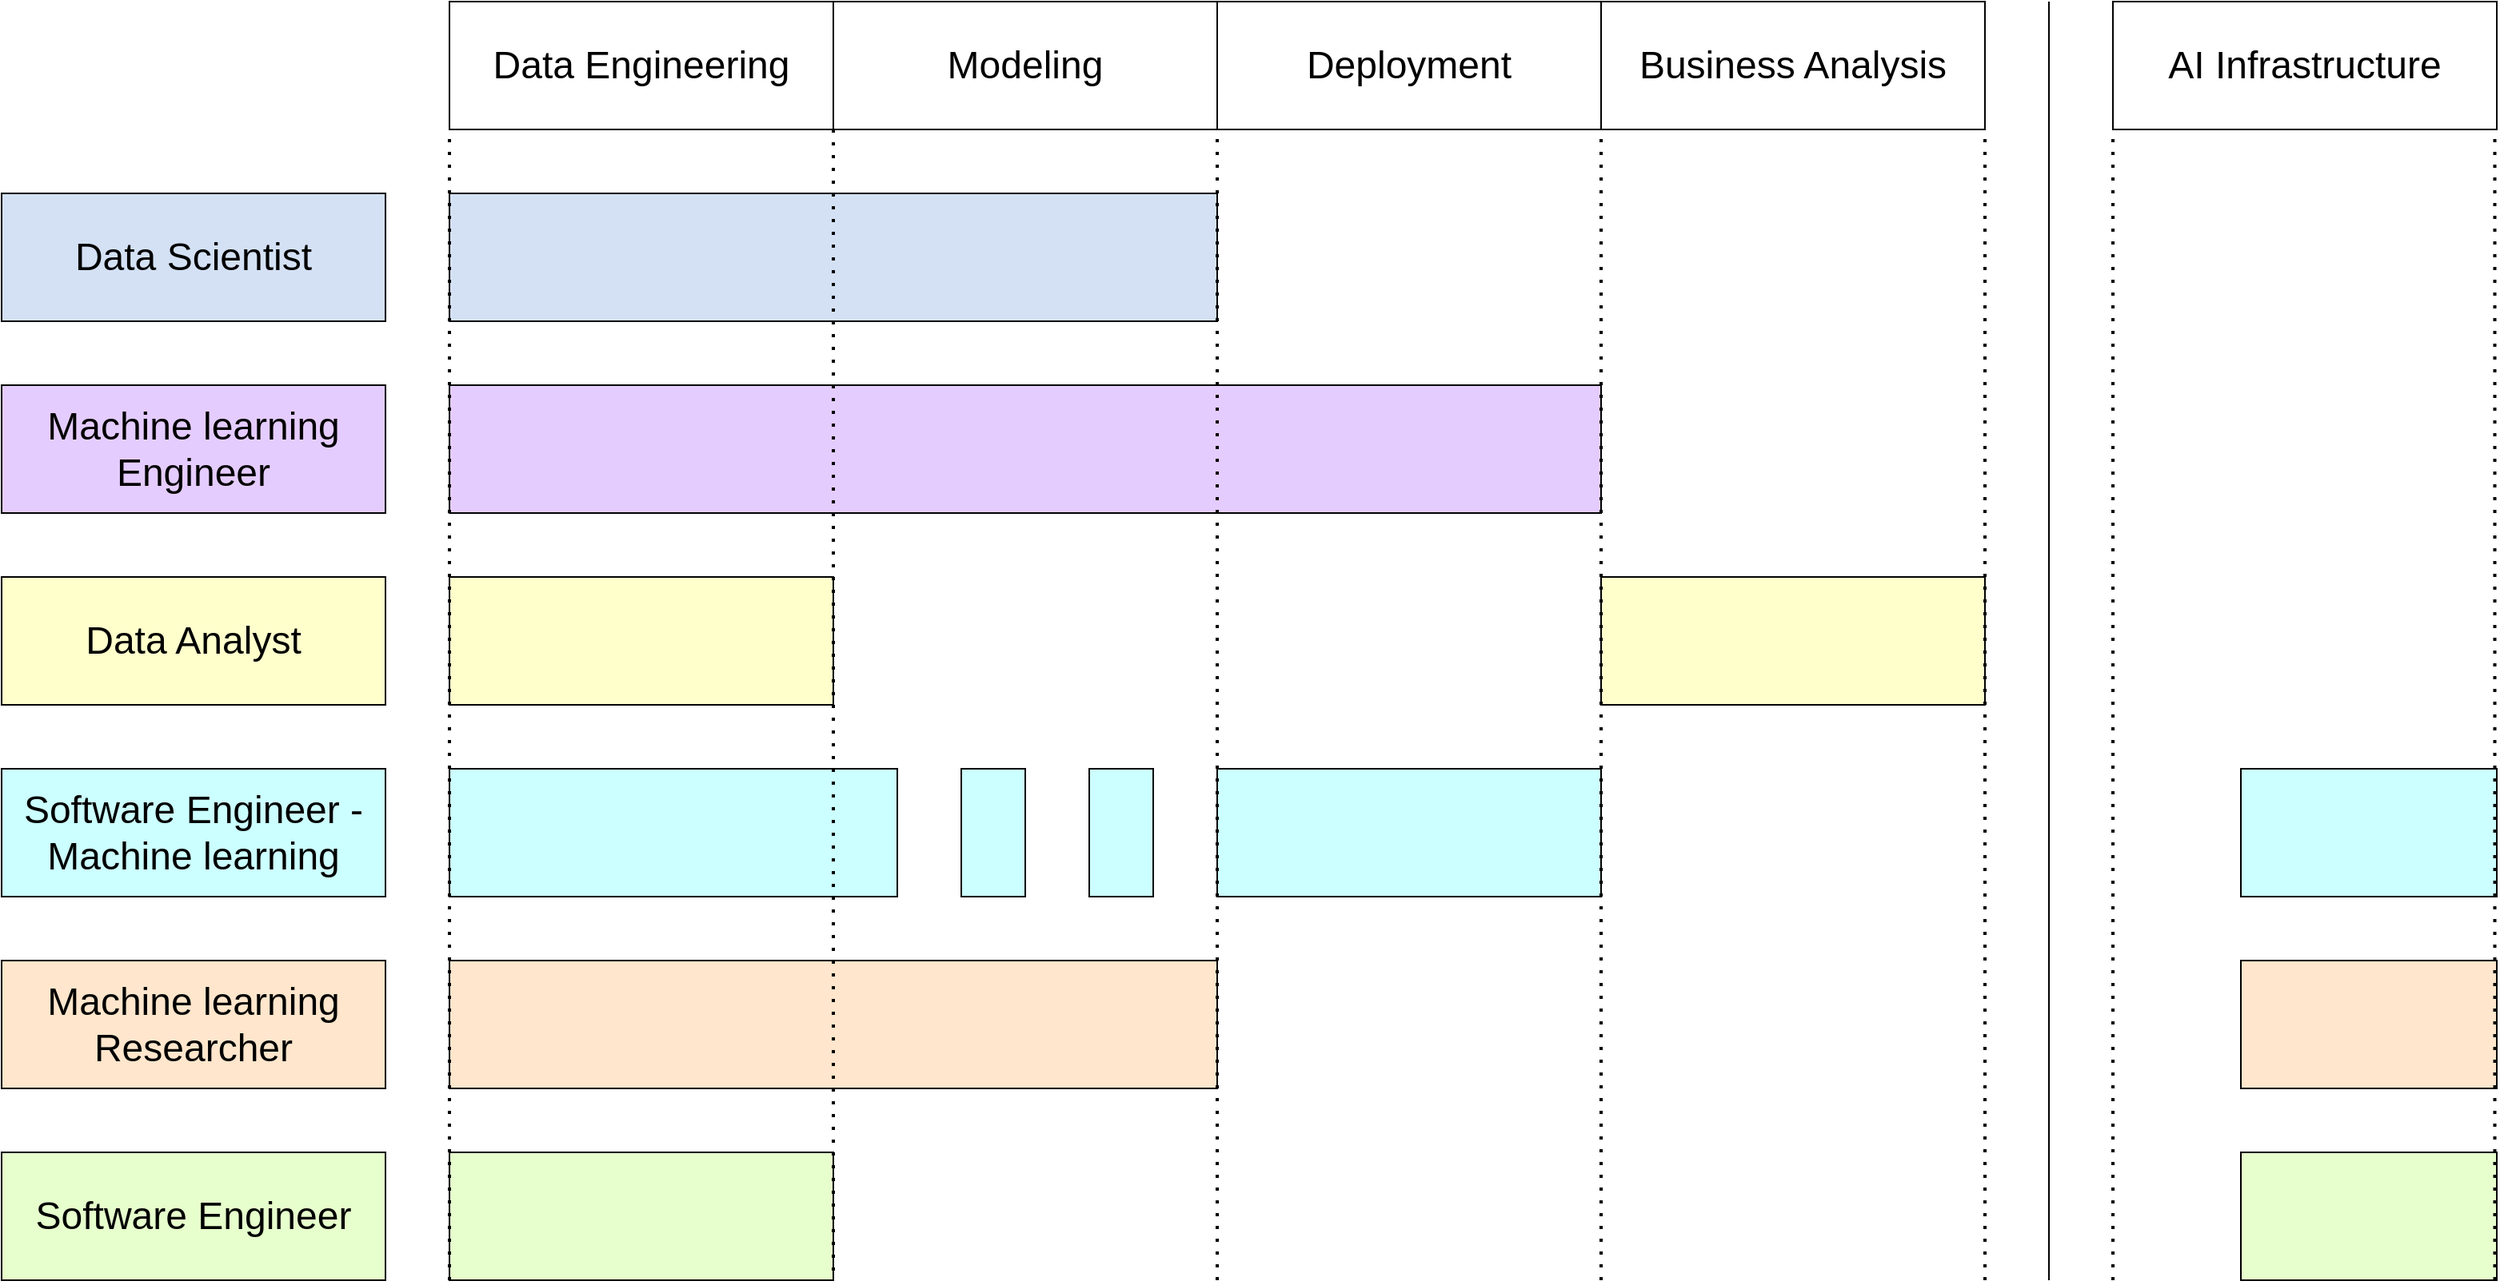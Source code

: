 <mxfile version="21.0.8" type="github">
  <diagram name="Page-1" id="xLSJoEoM2J6qvqJeDGo1">
    <mxGraphModel dx="3225" dy="1707" grid="1" gridSize="10" guides="1" tooltips="1" connect="1" arrows="1" fold="1" page="0" pageScale="1" pageWidth="850" pageHeight="1100" background="none" math="0" shadow="0">
      <root>
        <mxCell id="0" />
        <mxCell id="1" parent="0" />
        <mxCell id="2jvgx198JMAjdNMDoXGk-2" value="&lt;font style=&quot;font-size: 24px;&quot;&gt;Data Engineering&lt;/font&gt;" style="rounded=0;whiteSpace=wrap;html=1;" vertex="1" parent="1">
          <mxGeometry x="-200" y="-40" width="240" height="80" as="geometry" />
        </mxCell>
        <mxCell id="2jvgx198JMAjdNMDoXGk-3" value="&lt;font style=&quot;font-size: 24px;&quot;&gt;Modeling&lt;/font&gt;" style="rounded=0;whiteSpace=wrap;html=1;" vertex="1" parent="1">
          <mxGeometry x="40" y="-40" width="240" height="80" as="geometry" />
        </mxCell>
        <mxCell id="2jvgx198JMAjdNMDoXGk-4" value="&lt;font style=&quot;font-size: 24px;&quot;&gt;Deployment&lt;/font&gt;" style="rounded=0;whiteSpace=wrap;html=1;" vertex="1" parent="1">
          <mxGeometry x="280" y="-40" width="240" height="80" as="geometry" />
        </mxCell>
        <mxCell id="2jvgx198JMAjdNMDoXGk-5" value="&lt;font style=&quot;font-size: 24px;&quot;&gt;Business Analysis&lt;/font&gt;" style="rounded=0;whiteSpace=wrap;html=1;" vertex="1" parent="1">
          <mxGeometry x="520" y="-40" width="240" height="80" as="geometry" />
        </mxCell>
        <mxCell id="2jvgx198JMAjdNMDoXGk-6" value="&lt;font style=&quot;font-size: 24px;&quot;&gt;AI Infrastructure&lt;/font&gt;" style="rounded=0;whiteSpace=wrap;html=1;" vertex="1" parent="1">
          <mxGeometry x="840" y="-40" width="240" height="80" as="geometry" />
        </mxCell>
        <mxCell id="2jvgx198JMAjdNMDoXGk-7" value="&lt;font style=&quot;font-size: 24px;&quot;&gt;Data Scientist&lt;/font&gt;" style="rounded=0;whiteSpace=wrap;html=1;fillColor=#D4E1F5;shadow=0;" vertex="1" parent="1">
          <mxGeometry x="-480" y="80" width="240" height="80" as="geometry" />
        </mxCell>
        <mxCell id="2jvgx198JMAjdNMDoXGk-8" value="&lt;font style=&quot;font-size: 24px;&quot;&gt;Machine learning Engineer&lt;/font&gt;" style="rounded=0;whiteSpace=wrap;html=1;fillColor=#E5CCFF;" vertex="1" parent="1">
          <mxGeometry x="-480" y="200" width="240" height="80" as="geometry" />
        </mxCell>
        <mxCell id="2jvgx198JMAjdNMDoXGk-9" value="&lt;font style=&quot;font-size: 24px;&quot;&gt;Data Analyst&lt;/font&gt;" style="rounded=0;whiteSpace=wrap;html=1;fillColor=#FFFFCC;" vertex="1" parent="1">
          <mxGeometry x="-480" y="320" width="240" height="80" as="geometry" />
        </mxCell>
        <mxCell id="2jvgx198JMAjdNMDoXGk-10" value="&lt;font style=&quot;font-size: 24px;&quot;&gt;Software Engineer - Machine learning&lt;/font&gt;" style="rounded=0;whiteSpace=wrap;html=1;fillColor=#CCFFFF;" vertex="1" parent="1">
          <mxGeometry x="-480" y="440" width="240" height="80" as="geometry" />
        </mxCell>
        <mxCell id="2jvgx198JMAjdNMDoXGk-11" value="&lt;font style=&quot;font-size: 24px;&quot;&gt;Machine learning Researcher&lt;/font&gt;" style="rounded=0;whiteSpace=wrap;html=1;fillColor=#FFE6CC;" vertex="1" parent="1">
          <mxGeometry x="-480" y="560" width="240" height="80" as="geometry" />
        </mxCell>
        <mxCell id="2jvgx198JMAjdNMDoXGk-12" value="&lt;font style=&quot;font-size: 24px;&quot;&gt;Software Engineer&lt;/font&gt;" style="rounded=0;whiteSpace=wrap;html=1;fillColor=#E6FFCC;" vertex="1" parent="1">
          <mxGeometry x="-480" y="680" width="240" height="80" as="geometry" />
        </mxCell>
        <mxCell id="2jvgx198JMAjdNMDoXGk-13" value="" style="rounded=0;whiteSpace=wrap;html=1;fillColor=#D4E1F5;" vertex="1" parent="1">
          <mxGeometry x="-200" y="80" width="480" height="80" as="geometry" />
        </mxCell>
        <mxCell id="2jvgx198JMAjdNMDoXGk-14" value="" style="rounded=0;whiteSpace=wrap;html=1;fillColor=#E5CCFF;" vertex="1" parent="1">
          <mxGeometry x="-200" y="200" width="720" height="80" as="geometry" />
        </mxCell>
        <mxCell id="2jvgx198JMAjdNMDoXGk-15" value="" style="rounded=0;whiteSpace=wrap;html=1;fillColor=#FFFFCC;" vertex="1" parent="1">
          <mxGeometry x="-200" y="320" width="240" height="80" as="geometry" />
        </mxCell>
        <mxCell id="2jvgx198JMAjdNMDoXGk-16" value="" style="rounded=0;whiteSpace=wrap;html=1;fillColor=#FFFFCC;" vertex="1" parent="1">
          <mxGeometry x="520" y="320" width="240" height="80" as="geometry" />
        </mxCell>
        <mxCell id="2jvgx198JMAjdNMDoXGk-17" value="" style="rounded=0;whiteSpace=wrap;html=1;fillColor=#CCFFFF;" vertex="1" parent="1">
          <mxGeometry x="-200" y="440" width="280" height="80" as="geometry" />
        </mxCell>
        <mxCell id="2jvgx198JMAjdNMDoXGk-18" value="" style="rounded=0;whiteSpace=wrap;html=1;fillColor=#CCFFFF;" vertex="1" parent="1">
          <mxGeometry x="280" y="440" width="240" height="80" as="geometry" />
        </mxCell>
        <mxCell id="2jvgx198JMAjdNMDoXGk-19" value="" style="rounded=0;whiteSpace=wrap;html=1;fillColor=#CCFFFF;" vertex="1" parent="1">
          <mxGeometry x="120" y="440" width="40" height="80" as="geometry" />
        </mxCell>
        <mxCell id="2jvgx198JMAjdNMDoXGk-20" value="" style="rounded=0;whiteSpace=wrap;html=1;fillColor=#CCFFFF;" vertex="1" parent="1">
          <mxGeometry x="200" y="440" width="40" height="80" as="geometry" />
        </mxCell>
        <mxCell id="2jvgx198JMAjdNMDoXGk-22" value="" style="rounded=0;whiteSpace=wrap;html=1;fillColor=#CCFFFF;" vertex="1" parent="1">
          <mxGeometry x="920" y="440" width="160" height="80" as="geometry" />
        </mxCell>
        <mxCell id="2jvgx198JMAjdNMDoXGk-23" value="" style="rounded=0;whiteSpace=wrap;html=1;fillColor=#FFE6CC;" vertex="1" parent="1">
          <mxGeometry x="-200" y="560" width="480" height="80" as="geometry" />
        </mxCell>
        <mxCell id="2jvgx198JMAjdNMDoXGk-24" value="" style="rounded=0;whiteSpace=wrap;html=1;fillColor=#FFE6CC;" vertex="1" parent="1">
          <mxGeometry x="920" y="560" width="160" height="80" as="geometry" />
        </mxCell>
        <mxCell id="2jvgx198JMAjdNMDoXGk-25" value="" style="rounded=0;whiteSpace=wrap;html=1;fillColor=#E6FFCC;" vertex="1" parent="1">
          <mxGeometry x="920" y="680" width="160" height="80" as="geometry" />
        </mxCell>
        <mxCell id="2jvgx198JMAjdNMDoXGk-26" value="" style="rounded=0;whiteSpace=wrap;html=1;fillColor=#E6FFCC;" vertex="1" parent="1">
          <mxGeometry x="-200" y="680" width="240" height="80" as="geometry" />
        </mxCell>
        <mxCell id="2jvgx198JMAjdNMDoXGk-27" value="" style="endArrow=none;dashed=1;html=1;dashPattern=1 3;strokeWidth=2;rounded=0;exitX=0;exitY=1;exitDx=0;exitDy=0;entryX=1;entryY=1;entryDx=0;entryDy=0;" edge="1" parent="1" source="2jvgx198JMAjdNMDoXGk-3" target="2jvgx198JMAjdNMDoXGk-26">
          <mxGeometry width="50" height="50" relative="1" as="geometry">
            <mxPoint x="60" y="110" as="sourcePoint" />
            <mxPoint x="220" y="510" as="targetPoint" />
          </mxGeometry>
        </mxCell>
        <mxCell id="2jvgx198JMAjdNMDoXGk-29" value="" style="endArrow=none;dashed=1;html=1;dashPattern=1 3;strokeWidth=2;rounded=0;exitX=0;exitY=1;exitDx=0;exitDy=0;entryX=0;entryY=1;entryDx=0;entryDy=0;" edge="1" parent="1" source="2jvgx198JMAjdNMDoXGk-26" target="2jvgx198JMAjdNMDoXGk-2">
          <mxGeometry width="50" height="50" relative="1" as="geometry">
            <mxPoint x="320" y="650" as="sourcePoint" />
            <mxPoint x="-200" y="170" as="targetPoint" />
          </mxGeometry>
        </mxCell>
        <mxCell id="2jvgx198JMAjdNMDoXGk-31" value="" style="endArrow=none;dashed=1;html=1;dashPattern=1 3;strokeWidth=2;rounded=0;entryX=1;entryY=1;entryDx=0;entryDy=0;" edge="1" parent="1" target="2jvgx198JMAjdNMDoXGk-3">
          <mxGeometry width="50" height="50" relative="1" as="geometry">
            <mxPoint x="280" y="760" as="sourcePoint" />
            <mxPoint x="120" y="390" as="targetPoint" />
          </mxGeometry>
        </mxCell>
        <mxCell id="2jvgx198JMAjdNMDoXGk-32" value="" style="endArrow=none;dashed=1;html=1;dashPattern=1 3;strokeWidth=2;rounded=0;entryX=0;entryY=1;entryDx=0;entryDy=0;" edge="1" parent="1" target="2jvgx198JMAjdNMDoXGk-5">
          <mxGeometry width="50" height="50" relative="1" as="geometry">
            <mxPoint x="520" y="760" as="sourcePoint" />
            <mxPoint x="290" y="50" as="targetPoint" />
          </mxGeometry>
        </mxCell>
        <mxCell id="2jvgx198JMAjdNMDoXGk-33" value="" style="endArrow=none;dashed=1;html=1;dashPattern=1 3;strokeWidth=2;rounded=0;entryX=1;entryY=1;entryDx=0;entryDy=0;" edge="1" parent="1" target="2jvgx198JMAjdNMDoXGk-5">
          <mxGeometry width="50" height="50" relative="1" as="geometry">
            <mxPoint x="760" y="760" as="sourcePoint" />
            <mxPoint x="530" y="50" as="targetPoint" />
          </mxGeometry>
        </mxCell>
        <mxCell id="2jvgx198JMAjdNMDoXGk-34" value="" style="endArrow=none;html=1;rounded=0;" edge="1" parent="1">
          <mxGeometry width="50" height="50" relative="1" as="geometry">
            <mxPoint x="800" y="760" as="sourcePoint" />
            <mxPoint x="800" y="-40" as="targetPoint" />
          </mxGeometry>
        </mxCell>
        <mxCell id="2jvgx198JMAjdNMDoXGk-35" value="" style="endArrow=none;dashed=1;html=1;dashPattern=1 3;strokeWidth=2;rounded=0;entryX=1;entryY=1;entryDx=0;entryDy=0;" edge="1" parent="1">
          <mxGeometry width="50" height="50" relative="1" as="geometry">
            <mxPoint x="840" y="760" as="sourcePoint" />
            <mxPoint x="840" y="40" as="targetPoint" />
          </mxGeometry>
        </mxCell>
        <mxCell id="2jvgx198JMAjdNMDoXGk-36" value="" style="endArrow=none;dashed=1;html=1;dashPattern=1 3;strokeWidth=2;rounded=0;entryX=1;entryY=1;entryDx=0;entryDy=0;" edge="1" parent="1">
          <mxGeometry width="50" height="50" relative="1" as="geometry">
            <mxPoint x="1078.75" y="760" as="sourcePoint" />
            <mxPoint x="1078.75" y="40" as="targetPoint" />
          </mxGeometry>
        </mxCell>
      </root>
    </mxGraphModel>
  </diagram>
</mxfile>

